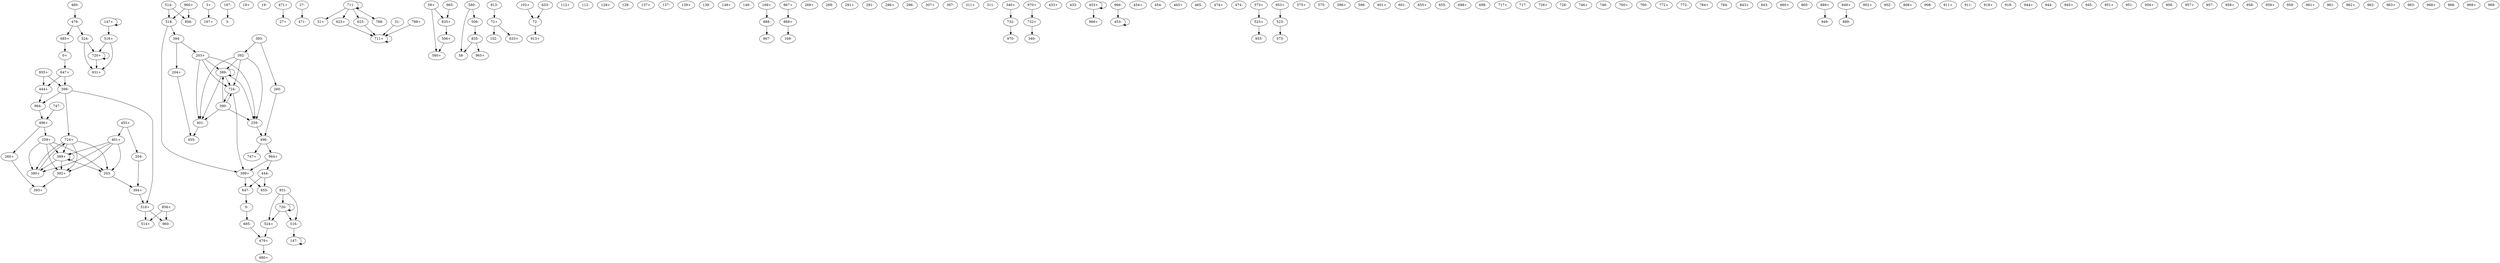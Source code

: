 digraph adj {
graph [k=27]
edge [d=-26]
"0+" [l=37 C=204]
"0-" [l=37 C=204]
"3+" [l=76 C=1181]
"3-" [l=76 C=1181]
"19+" [l=58 C=487]
"19-" [l=58 C=487]
"27+" [l=65 C=957]
"27-" [l=65 C=957]
"31+" [l=57 C=1693]
"31-" [l=57 C=1693]
"58+" [l=47 C=1011]
"58-" [l=47 C=1011]
"72+" [l=27 C=140]
"72-" [l=27 C=140]
"102+" [l=44 C=715]
"102-" [l=44 C=715]
"112+" [l=70 C=628]
"112-" [l=70 C=628]
"128+" [l=62 C=992]
"128-" [l=62 C=992]
"137+" [l=62 C=1184]
"137-" [l=62 C=1184]
"139+" [l=73 C=1499]
"139-" [l=73 C=1499]
"147+" [l=30 C=38]
"147-" [l=30 C=38]
"149+" [l=31 C=217]
"149-" [l=31 C=217]
"167+" [l=32 C=209]
"167-" [l=32 C=209]
"169+" [l=1944 C=66817]
"169-" [l=1944 C=66817]
"203+" [l=27 C=27]
"203-" [l=27 C=27]
"204+" [l=27 C=7]
"204-" [l=27 C=7]
"259+" [l=27 C=26]
"259-" [l=27 C=26]
"260+" [l=27 C=8]
"260-" [l=27 C=8]
"269+" [l=53 C=431]
"269-" [l=53 C=431]
"291+" [l=44 C=938]
"291-" [l=44 C=938]
"296+" [l=104 C=1623]
"296-" [l=104 C=1623]
"307+" [l=58 C=889]
"307-" [l=58 C=889]
"311+" [l=57 C=376]
"311-" [l=57 C=376]
"340+" [l=48 C=790]
"340-" [l=48 C=790]
"389+" [l=27 C=2424]
"389-" [l=27 C=2424]
"390+" [l=52 C=410]
"390-" [l=52 C=410]
"392+" [l=27 C=27]
"392-" [l=27 C=27]
"393+" [l=27 C=12]
"393-" [l=27 C=12]
"394+" [l=28 C=17]
"394-" [l=28 C=17]
"399+" [l=27 C=67]
"399-" [l=27 C=67]
"401+" [l=27 C=26]
"401-" [l=27 C=26]
"433+" [l=58 C=757]
"433-" [l=58 C=757]
"444+" [l=27 C=18]
"444-" [l=27 C=18]
"453+" [l=45 C=133]
"453-" [l=45 C=133]
"454+" [l=97 C=1624]
"454-" [l=97 C=1624]
"455+" [l=28 C=14]
"455-" [l=28 C=14]
"465+" [l=87 C=845]
"465-" [l=87 C=845]
"471+" [l=29 C=83]
"471-" [l=29 C=83]
"474+" [l=54 C=680]
"474-" [l=54 C=680]
"479+" [l=29 C=230]
"479-" [l=29 C=230]
"480+" [l=53 C=663]
"480-" [l=53 C=663]
"496+" [l=27 C=25]
"496-" [l=27 C=25]
"506+" [l=30 C=1174]
"506-" [l=30 C=1174]
"514+" [l=28 C=20]
"514-" [l=28 C=20]
"516+" [l=44 C=213]
"516-" [l=44 C=213]
"518+" [l=29 C=54]
"518-" [l=29 C=54]
"523+" [l=28 C=79]
"523-" [l=28 C=79]
"524+" [l=127 C=2352]
"524-" [l=127 C=2352]
"573+" [l=41 C=302]
"573-" [l=41 C=302]
"575+" [l=66 C=1007]
"575-" [l=66 C=1007]
"580+" [l=42 C=294]
"580-" [l=42 C=294]
"596+" [l=38 C=100]
"596-" [l=38 C=100]
"601+" [l=74 C=747]
"601-" [l=74 C=747]
"623+" [l=77 C=4780]
"623-" [l=77 C=4780]
"633+" [l=54 C=1818]
"633-" [l=54 C=1818]
"647+" [l=32 C=170]
"647-" [l=32 C=170]
"655+" [l=34 C=173]
"655-" [l=34 C=173]
"685+" [l=49 C=925]
"685-" [l=49 C=925]
"698+" [l=53 C=536]
"698-" [l=53 C=536]
"711+" [l=57 C=31242]
"711-" [l=57 C=31242]
"717+" [l=32 C=244]
"717-" [l=32 C=244]
"720+" [l=30 C=701]
"720-" [l=30 C=701]
"724+" [l=27 C=47]
"724-" [l=27 C=47]
"726+" [l=43 C=391]
"726-" [l=43 C=391]
"732+" [l=29 C=114]
"732-" [l=29 C=114]
"746+" [l=46 C=231]
"746-" [l=46 C=231]
"747+" [l=54 C=482]
"747-" [l=54 C=482]
"760+" [l=53 C=289]
"760-" [l=53 C=289]
"772+" [l=107 C=800]
"772-" [l=107 C=800]
"784+" [l=36 C=135]
"784-" [l=36 C=135]
"788+" [l=51 C=1008]
"788-" [l=51 C=1008]
"835+" [l=49 C=2615]
"835-" [l=49 C=2615]
"843+" [l=27 C=7]
"843-" [l=27 C=7]
"855+" [l=27 C=51]
"855-" [l=27 C=51]
"856+" [l=31 C=32]
"856-" [l=31 C=32]
"860+" [l=45 C=493]
"860-" [l=45 C=493]
"888+" [l=53 C=0]
"888-" [l=53 C=0]
"889+" [l=7688 C=308704]
"889-" [l=7688 C=308704]
"902+" [l=2293 C=99566]
"902-" [l=2293 C=99566]
"908+" [l=8006 C=299479]
"908-" [l=8006 C=299479]
"911+" [l=828 C=22194]
"911-" [l=828 C=22194]
"913+" [l=758 C=28228]
"913-" [l=758 C=28228]
"918+" [l=3412 C=129451]
"918-" [l=3412 C=129451]
"931+" [l=1953 C=77325]
"931-" [l=1953 C=77325]
"944+" [l=562 C=16600]
"944-" [l=562 C=16600]
"945+" [l=3587 C=138407]
"945-" [l=3587 C=138407]
"949+" [l=640 C=25958]
"949-" [l=640 C=25958]
"951+" [l=7726 C=301121]
"951-" [l=7726 C=301121]
"953+" [l=2108 C=73719]
"953-" [l=2108 C=73719]
"956+" [l=2160 C=95308]
"956-" [l=2160 C=95308]
"957+" [l=12841 C=498689]
"957-" [l=12841 C=498689]
"958+" [l=4892 C=203304]
"958-" [l=4892 C=203304]
"959+" [l=9856 C=431391]
"959-" [l=9856 C=431391]
"960+" [l=6500 C=255308]
"960-" [l=6500 C=255308]
"961+" [l=1781 C=64338]
"961-" [l=1781 C=64338]
"962+" [l=20383 C=799348]
"962-" [l=20383 C=799348]
"963+" [l=2607 C=106447]
"963-" [l=2607 C=106447]
"964+" [l=14861 C=575563]
"964-" [l=14861 C=575563]
"965+" [l=8582 C=350433]
"965-" [l=8582 C=350433]
"966+" [l=16532 C=641005]
"966-" [l=16532 C=641005]
"967+" [l=11470 C=467797]
"967-" [l=11470 C=467797]
"968+" [l=13350 C=521193]
"968-" [l=13350 C=521193]
"969+" [l=14866 C=582292]
"969-" [l=14866 C=582292]
"970+" [l=28726 C=1153023]
"970-" [l=28726 C=1153023]
"0+" -> "647+"
"0-" -> "685-"
"3+" -> "167+"
"27-" -> "471-"
"31-" -> "711+"
"58+" -> "580+" [d=-20]
"58+" -> "835+" [d=-10]
"72+" -> "102-" [d=-17]
"72+" -> "633+" [d=-17]
"72-" -> "913+"
"102+" -> "72-" [d=-17]
"147+" -> "147+"
"147+" -> "516+" [d=-21]
"147-" -> "147-"
"167-" -> "3-"
"169+" -> "888-"
"203+" -> "259-"
"203+" -> "389-"
"203+" -> "401-"
"203+" -> "724-"
"203-" -> "394+"
"204+" -> "455-"
"204-" -> "394+"
"259+" -> "203-"
"259+" -> "389+"
"259+" -> "390+"
"259+" -> "392+"
"259-" -> "496-"
"260+" -> "393+"
"260-" -> "496-"
"340+" -> "732-"
"389+" -> "203-"
"389+" -> "389+"
"389+" -> "390+"
"389+" -> "392+"
"389-" -> "259-"
"389-" -> "389-"
"389-" -> "401-"
"389-" -> "724-"
"390+" -> "724+"
"390-" -> "259-"
"390-" -> "389-"
"390-" -> "401-"
"390-" -> "724-"
"392+" -> "393+"
"392-" -> "259-"
"392-" -> "389-"
"392-" -> "401-"
"392-" -> "724-"
"393-" -> "260-"
"393-" -> "392-"
"394+" -> "518+"
"394-" -> "203+"
"394-" -> "204+"
"399+" -> "647-"
"399+" -> "855-"
"399-" -> "724+" [d=-24]
"399-" -> "518+" [d=-23]
"399-" -> "964-" [d=-22]
"401+" -> "203-"
"401+" -> "389+"
"401+" -> "390+"
"401+" -> "392+"
"401-" -> "455-"
"444+" -> "964-" [d=-23]
"444-" -> "647-"
"444-" -> "855-"
"453+" -> "453+"
"453+" -> "966+"
"453-" -> "453-"
"455+" -> "204-"
"455+" -> "401+"
"471+" -> "27+"
"479+" -> "480+"
"479-" -> "524-"
"479-" -> "685+"
"480-" -> "479-"
"496+" -> "259+"
"496+" -> "260+"
"496-" -> "747+"
"496-" -> "964+"
"506+" -> "580+" [d=-20]
"506-" -> "835-"
"514-" -> "518-"
"514-" -> "856-"
"516+" -> "720+"
"516+" -> "931+"
"516-" -> "147-" [d=-21]
"518+" -> "514+"
"518+" -> "960-"
"518-" -> "394-"
"518-" -> "399+" [d=-23]
"523+" -> "953-"
"523-" -> "573-"
"524+" -> "479+"
"524-" -> "720+"
"524-" -> "931+"
"573+" -> "523+"
"580-" -> "58-" [d=-20]
"580-" -> "506-" [d=-20]
"623+" -> "711+" [d=-25]
"623-" -> "711+"
"633-" -> "72-" [d=-17]
"647+" -> "399-"
"647+" -> "444+"
"647-" -> "0-"
"685+" -> "0+"
"685-" -> "479+"
"711+" -> "711+"
"711-" -> "31+"
"711-" -> "623+"
"711-" -> "711-"
"711-" -> "623-" [d=-25]
"711-" -> "788-" [d=-25]
"720+" -> "720+"
"720+" -> "931+"
"720-" -> "516-"
"720-" -> "524+"
"720-" -> "720-"
"724+" -> "203-"
"724+" -> "389+"
"724+" -> "390+"
"724+" -> "392+"
"724-" -> "390-"
"724-" -> "399+" [d=-24]
"732+" -> "340-"
"732-" -> "970-"
"747-" -> "496+"
"788+" -> "711+" [d=-25]
"835+" -> "506+"
"835-" -> "58-" [d=-10]
"835-" -> "965+"
"855+" -> "399-"
"855+" -> "444+"
"856+" -> "514+"
"856+" -> "960-"
"888+" -> "169-"
"888-" -> "967-"
"889+" -> "949-"
"913-" -> "72+"
"931-" -> "516-"
"931-" -> "524+"
"931-" -> "720-"
"949+" -> "889-"
"953+" -> "523-"
"960+" -> "518-"
"960+" -> "856-"
"964+" -> "444-" [d=-23]
"964+" -> "399+" [d=-22]
"964-" -> "496+"
"965-" -> "835+"
"966-" -> "453-"
"967+" -> "888+"
"970+" -> "732+"
}

